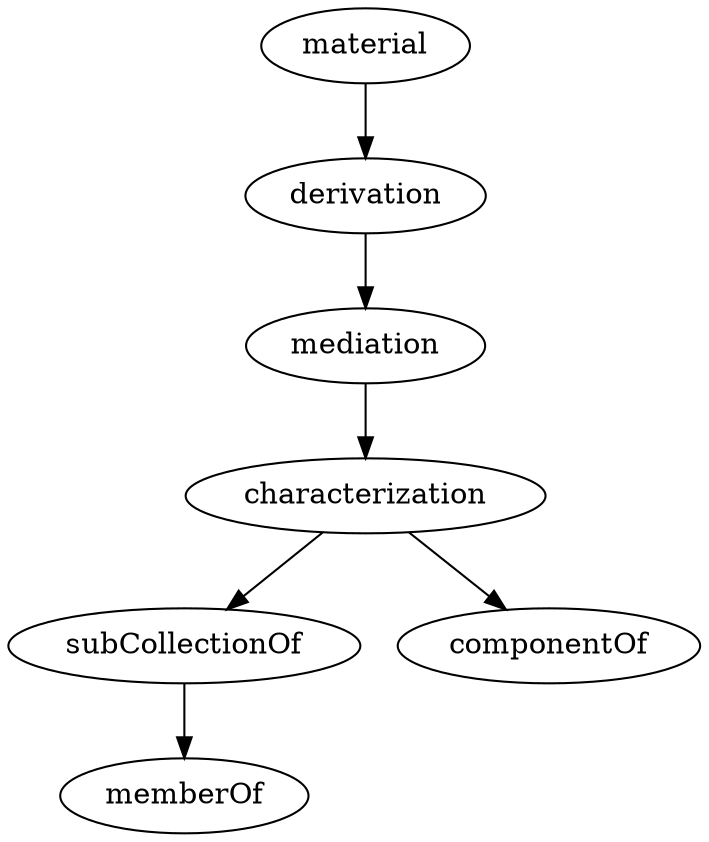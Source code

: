 strict digraph  {
material;
derivation;
mediation;
characterization;
subCollectionOf;
componentOf;
memberOf;
material -> derivation;
derivation -> mediation;
mediation -> characterization;
characterization -> subCollectionOf;
characterization -> componentOf;
subCollectionOf -> memberOf;
}
